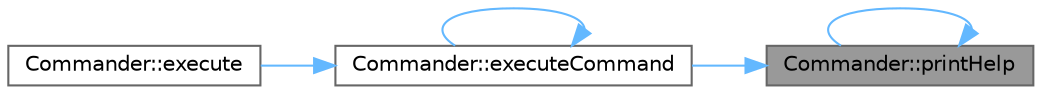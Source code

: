 digraph "Commander::printHelp"
{
 // INTERACTIVE_SVG=YES
 // LATEX_PDF_SIZE
  bgcolor="transparent";
  edge [fontname=Helvetica,fontsize=10,labelfontname=Helvetica,labelfontsize=10];
  node [fontname=Helvetica,fontsize=10,shape=box,height=0.2,width=0.4];
  rankdir="RL";
  Node1 [label="Commander::printHelp",height=0.2,width=0.4,color="gray40", fillcolor="grey60", style="filled", fontcolor="black",tooltip="Help function."];
  Node1 -> Node2 [dir="back",color="steelblue1",style="solid"];
  Node2 [label="Commander::executeCommand",height=0.2,width=0.4,color="grey40", fillcolor="white", style="filled",URL="$class_commander.html#adfb4a457de8907f222da537466adb84d",tooltip="Command execution."];
  Node2 -> Node3 [dir="back",color="steelblue1",style="solid"];
  Node3 [label="Commander::execute",height=0.2,width=0.4,color="grey40", fillcolor="white", style="filled",URL="$class_commander.html#aafe1ff979eae34461aaee3aaf8ee474c",tooltip="Default execution function."];
  Node2 -> Node2 [dir="back",color="steelblue1",style="solid"];
  Node1 -> Node1 [dir="back",color="steelblue1",style="solid"];
}

